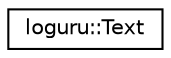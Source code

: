 digraph "Graphical Class Hierarchy"
{
  edge [fontname="Helvetica",fontsize="10",labelfontname="Helvetica",labelfontsize="10"];
  node [fontname="Helvetica",fontsize="10",shape=record];
  rankdir="LR";
  Node0 [label="loguru::Text",height=0.2,width=0.4,color="black", fillcolor="white", style="filled",URL="$classloguru_1_1_text.html"];
}
